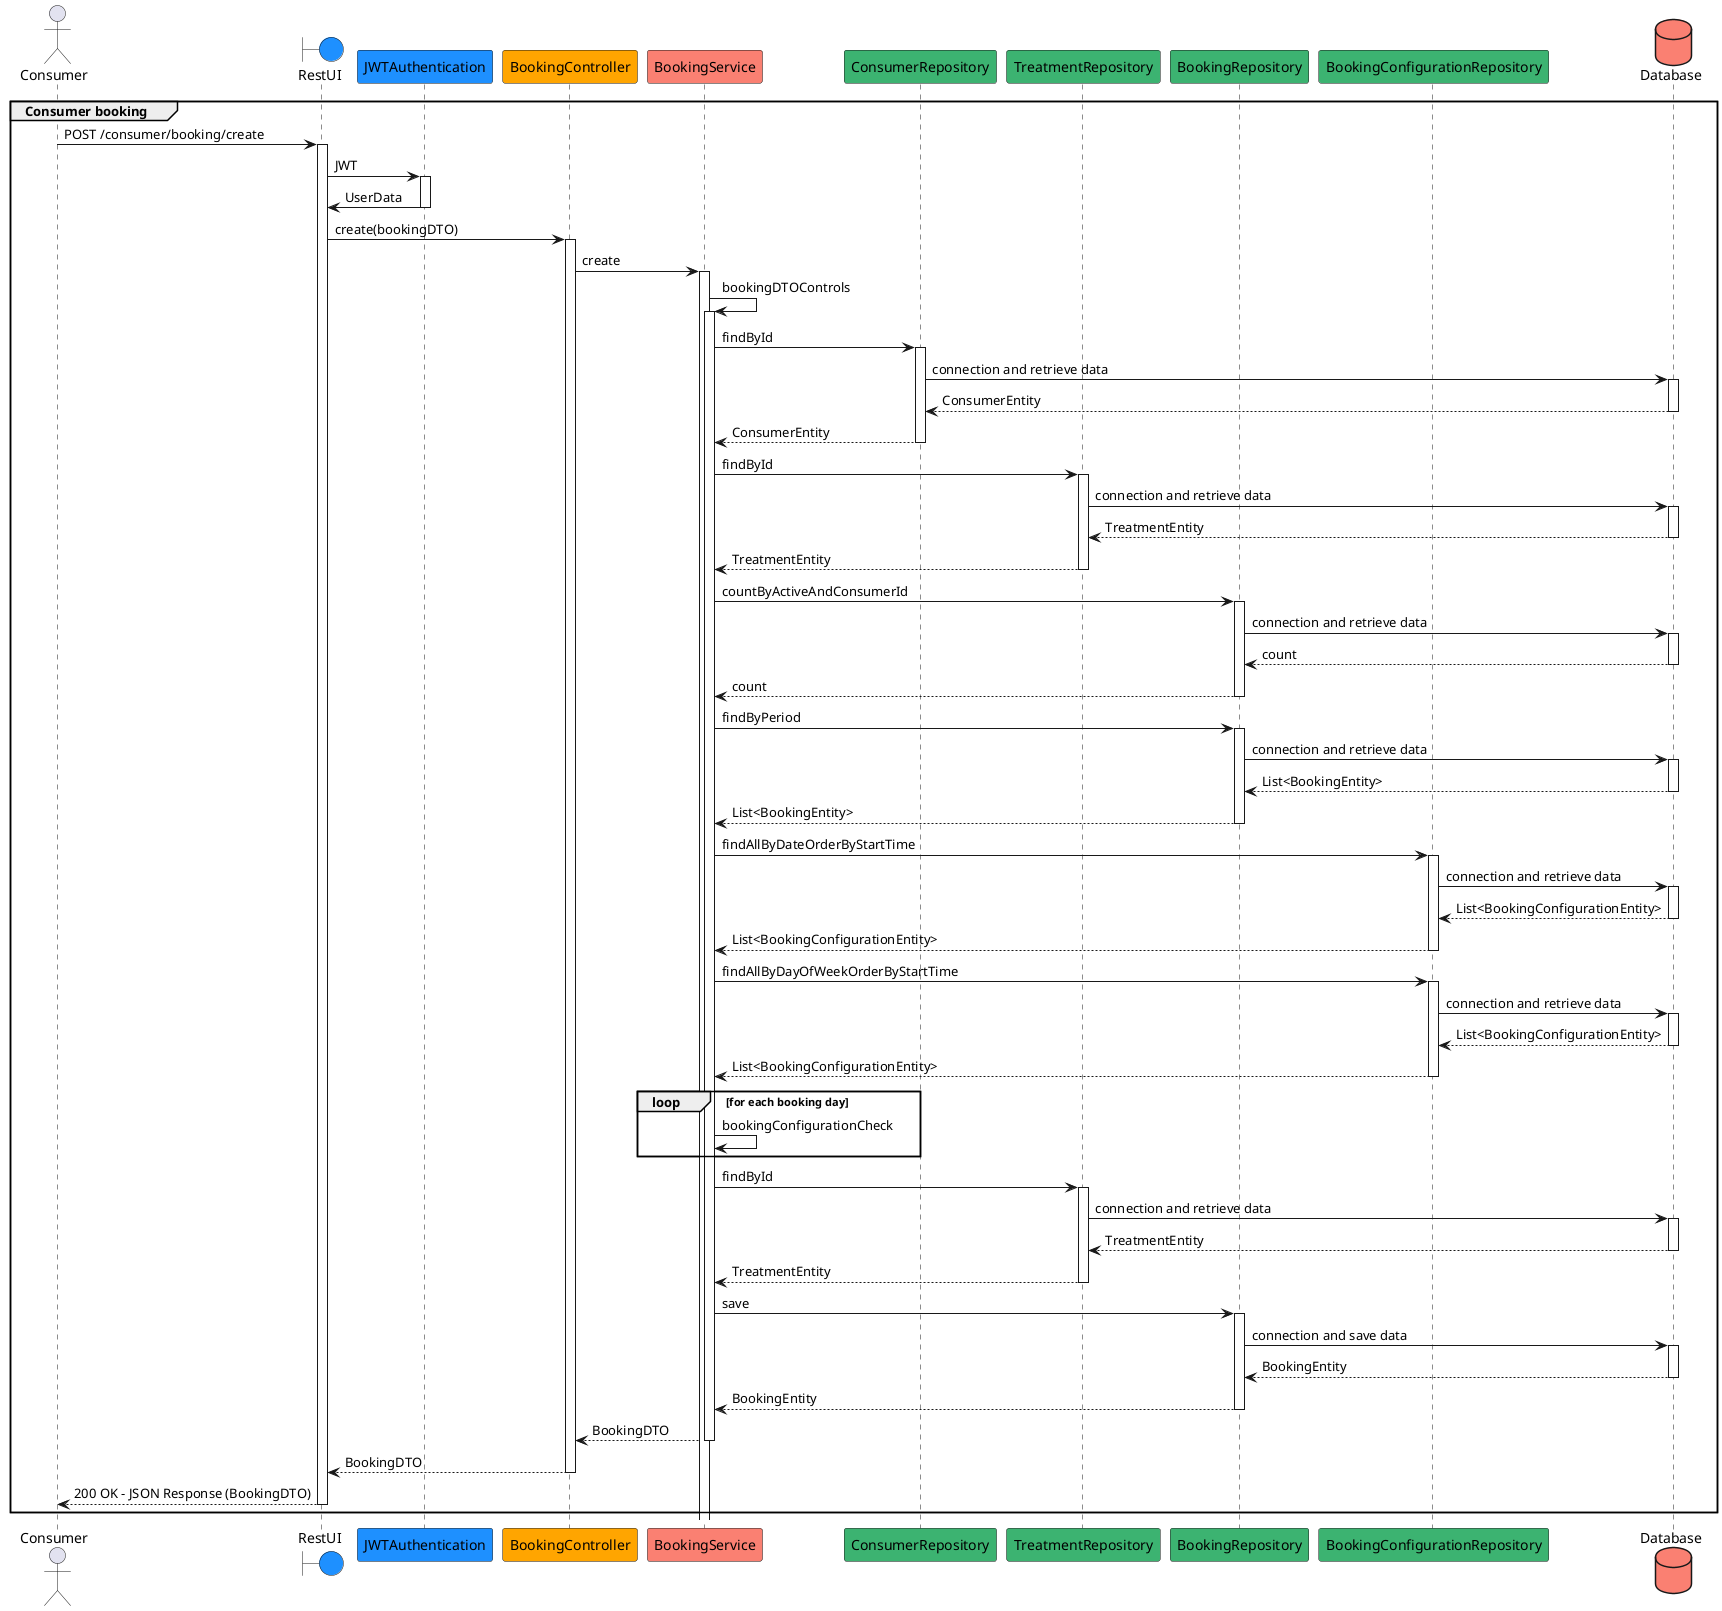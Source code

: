 @startuml
actor Consumer
boundary RestUI #DodgerBlue
participant JWTAuthentication #DodgerBlue
participant BookingController #Orange
participant BookingService #Salmon
participant ConsumerRepository #MediumSeaGreen
participant TreatmentRepository #MediumSeaGreen
participant BookingRepository #MediumSeaGreen
participant BookingConfigurationRepository #MediumSeaGreen
database Database #Salmon

group Consumer booking
Consumer -> RestUI ++ : POST /consumer/booking/create
RestUI -> JWTAuthentication ++ : JWT
JWTAuthentication -> RestUI -- : UserData
RestUI -> BookingController ++ : create(bookingDTO)
BookingController -> BookingService ++ : create
BookingService -> BookingService ++: bookingDTOControls
BookingService -> ConsumerRepository ++ : findById
ConsumerRepository -> Database ++ : connection and retrieve data
Database --> ConsumerRepository -- : ConsumerEntity
ConsumerRepository --> BookingService -- : ConsumerEntity
BookingService -> TreatmentRepository ++ : findById
TreatmentRepository -> Database ++ : connection and retrieve data
Database --> TreatmentRepository -- : TreatmentEntity
TreatmentRepository --> BookingService -- : TreatmentEntity
BookingService -> BookingRepository ++ : countByActiveAndConsumerId
BookingRepository -> Database ++ : connection and retrieve data
Database --> BookingRepository -- : count
BookingRepository --> BookingService -- : count
BookingService -> BookingRepository ++ : findByPeriod
BookingRepository -> Database ++ : connection and retrieve data
Database --> BookingRepository -- : List<BookingEntity>
BookingRepository --> BookingService -- : List<BookingEntity>
BookingService -> BookingConfigurationRepository ++ : findAllByDateOrderByStartTime
BookingConfigurationRepository -> Database ++ : connection and retrieve data
Database --> BookingConfigurationRepository -- : List<BookingConfigurationEntity>
BookingConfigurationRepository --> BookingService -- : List<BookingConfigurationEntity>
BookingService -> BookingConfigurationRepository ++ : findAllByDayOfWeekOrderByStartTime
BookingConfigurationRepository -> Database ++ : connection and retrieve data
Database --> BookingConfigurationRepository -- : List<BookingConfigurationEntity>
BookingConfigurationRepository --> BookingService -- : List<BookingConfigurationEntity>
	loop for each booking day
	BookingService -> BookingService : bookingConfigurationCheck
	end
BookingService -> TreatmentRepository ++ : findById
TreatmentRepository -> Database ++ : connection and retrieve data
Database --> TreatmentRepository -- : TreatmentEntity
TreatmentRepository --> BookingService -- : TreatmentEntity
BookingService -> BookingRepository ++ : save
BookingRepository -> Database ++ : connection and save data
Database --> BookingRepository -- : BookingEntity
BookingRepository --> BookingService -- : BookingEntity
BookingService --> BookingController -- : BookingDTO
BookingController --> RestUI -- : BookingDTO
RestUI --> Consumer -- : 200 OK - JSON Response (BookingDTO)
end
@enduml